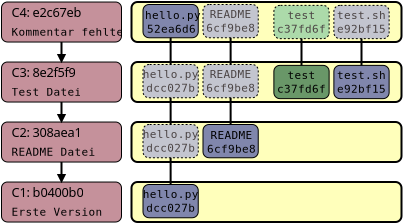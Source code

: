 <?xml version="1.0" encoding="UTF-8"?>
<dia:diagram xmlns:dia="http://www.lysator.liu.se/~alla/dia/">
  <dia:layer name="Background" visible="true" active="true">
    <dia:object type="Standard - Box" version="0" id="O0">
      <dia:attribute name="obj_pos">
        <dia:point val="34.5,-0.5"/>
      </dia:attribute>
      <dia:attribute name="obj_bb">
        <dia:rectangle val="34.45,-0.55;48.05,1.55"/>
      </dia:attribute>
      <dia:attribute name="elem_corner">
        <dia:point val="34.5,-0.5"/>
      </dia:attribute>
      <dia:attribute name="elem_width">
        <dia:real val="13.5"/>
      </dia:attribute>
      <dia:attribute name="elem_height">
        <dia:real val="2"/>
      </dia:attribute>
      <dia:attribute name="border_width">
        <dia:real val="0.1"/>
      </dia:attribute>
      <dia:attribute name="inner_color">
        <dia:color val="#ffffbb"/>
      </dia:attribute>
      <dia:attribute name="show_background">
        <dia:boolean val="true"/>
      </dia:attribute>
      <dia:attribute name="corner_radius">
        <dia:real val="0.3"/>
      </dia:attribute>
    </dia:object>
    <dia:object type="Standard - Box" version="0" id="O1">
      <dia:attribute name="obj_pos">
        <dia:point val="35.075,-0.375"/>
      </dia:attribute>
      <dia:attribute name="obj_bb">
        <dia:rectangle val="35.05,-0.4;37.862,1.312"/>
      </dia:attribute>
      <dia:attribute name="elem_corner">
        <dia:point val="35.075,-0.375"/>
      </dia:attribute>
      <dia:attribute name="elem_width">
        <dia:real val="2.762"/>
      </dia:attribute>
      <dia:attribute name="elem_height">
        <dia:real val="1.662"/>
      </dia:attribute>
      <dia:attribute name="border_width">
        <dia:real val="0.05"/>
      </dia:attribute>
      <dia:attribute name="inner_color">
        <dia:color val="#8086ac"/>
      </dia:attribute>
      <dia:attribute name="show_background">
        <dia:boolean val="true"/>
      </dia:attribute>
      <dia:attribute name="corner_radius">
        <dia:real val="0.3"/>
      </dia:attribute>
    </dia:object>
    <dia:object type="Standard - Text" version="1" id="O2">
      <dia:attribute name="obj_pos">
        <dia:point val="36.5,0.5"/>
      </dia:attribute>
      <dia:attribute name="obj_bb">
        <dia:rectangle val="35.17,-0.167;37.83,1.167"/>
      </dia:attribute>
      <dia:attribute name="text">
        <dia:composite type="text">
          <dia:attribute name="string">
            <dia:string>#hello.py
52ea6d6#</dia:string>
          </dia:attribute>
          <dia:attribute name="font">
            <dia:font family="monospace" style="0" name="Courier"/>
          </dia:attribute>
          <dia:attribute name="height">
            <dia:real val="0.689"/>
          </dia:attribute>
          <dia:attribute name="pos">
            <dia:point val="36.5,0.345"/>
          </dia:attribute>
          <dia:attribute name="color">
            <dia:color val="#000000"/>
          </dia:attribute>
          <dia:attribute name="alignment">
            <dia:enum val="1"/>
          </dia:attribute>
        </dia:composite>
      </dia:attribute>
      <dia:attribute name="valign">
        <dia:enum val="2"/>
      </dia:attribute>
      <dia:connections>
        <dia:connection handle="0" to="O1" connection="8"/>
      </dia:connections>
    </dia:object>
    <dia:object type="Standard - Box" version="0" id="O3">
      <dia:attribute name="obj_pos">
        <dia:point val="28,-0.5"/>
      </dia:attribute>
      <dia:attribute name="obj_bb">
        <dia:rectangle val="27.975,-0.525;34.025,1.525"/>
      </dia:attribute>
      <dia:attribute name="elem_corner">
        <dia:point val="28,-0.5"/>
      </dia:attribute>
      <dia:attribute name="elem_width">
        <dia:real val="6"/>
      </dia:attribute>
      <dia:attribute name="elem_height">
        <dia:real val="2"/>
      </dia:attribute>
      <dia:attribute name="border_width">
        <dia:real val="0.05"/>
      </dia:attribute>
      <dia:attribute name="inner_color">
        <dia:color val="#c5919b"/>
      </dia:attribute>
      <dia:attribute name="show_background">
        <dia:boolean val="true"/>
      </dia:attribute>
      <dia:attribute name="corner_radius">
        <dia:real val="0.3"/>
      </dia:attribute>
    </dia:object>
    <dia:object type="Standard - Text" version="1" id="O4">
      <dia:attribute name="obj_pos">
        <dia:point val="28.5,0"/>
      </dia:attribute>
      <dia:attribute name="obj_bb">
        <dia:rectangle val="28.5,-0.374;32.545,0.374"/>
      </dia:attribute>
      <dia:attribute name="text">
        <dia:composite type="text">
          <dia:attribute name="string">
            <dia:string>#C4: e2c67eb#</dia:string>
          </dia:attribute>
          <dia:attribute name="font">
            <dia:font family="sans" style="0" name="Helvetica"/>
          </dia:attribute>
          <dia:attribute name="height">
            <dia:real val="0.8"/>
          </dia:attribute>
          <dia:attribute name="pos">
            <dia:point val="28.5,0.221"/>
          </dia:attribute>
          <dia:attribute name="color">
            <dia:color val="#000000"/>
          </dia:attribute>
          <dia:attribute name="alignment">
            <dia:enum val="0"/>
          </dia:attribute>
        </dia:composite>
      </dia:attribute>
      <dia:attribute name="valign">
        <dia:enum val="2"/>
      </dia:attribute>
    </dia:object>
    <dia:object type="Standard - Text" version="1" id="O5">
      <dia:attribute name="obj_pos">
        <dia:point val="28.5,1"/>
      </dia:attribute>
      <dia:attribute name="obj_bb">
        <dia:rectangle val="28.5,0.677;33.82,1.323"/>
      </dia:attribute>
      <dia:attribute name="text">
        <dia:composite type="text">
          <dia:attribute name="string">
            <dia:string>#Kommentar fehlte#</dia:string>
          </dia:attribute>
          <dia:attribute name="font">
            <dia:font family="monospace" style="0" name="Courier"/>
          </dia:attribute>
          <dia:attribute name="height">
            <dia:real val="0.689"/>
          </dia:attribute>
          <dia:attribute name="pos">
            <dia:point val="28.5,1.19"/>
          </dia:attribute>
          <dia:attribute name="color">
            <dia:color val="#000000"/>
          </dia:attribute>
          <dia:attribute name="alignment">
            <dia:enum val="0"/>
          </dia:attribute>
        </dia:composite>
      </dia:attribute>
      <dia:attribute name="valign">
        <dia:enum val="2"/>
      </dia:attribute>
    </dia:object>
    <dia:object type="Standard - Box" version="0" id="O6">
      <dia:attribute name="obj_pos">
        <dia:point val="28,2.5"/>
      </dia:attribute>
      <dia:attribute name="obj_bb">
        <dia:rectangle val="27.975,2.475;34.025,4.525"/>
      </dia:attribute>
      <dia:attribute name="elem_corner">
        <dia:point val="28,2.5"/>
      </dia:attribute>
      <dia:attribute name="elem_width">
        <dia:real val="6"/>
      </dia:attribute>
      <dia:attribute name="elem_height">
        <dia:real val="2"/>
      </dia:attribute>
      <dia:attribute name="border_width">
        <dia:real val="0.05"/>
      </dia:attribute>
      <dia:attribute name="inner_color">
        <dia:color val="#c5919b"/>
      </dia:attribute>
      <dia:attribute name="show_background">
        <dia:boolean val="true"/>
      </dia:attribute>
      <dia:attribute name="corner_radius">
        <dia:real val="0.3"/>
      </dia:attribute>
    </dia:object>
    <dia:object type="Standard - Box" version="0" id="O7">
      <dia:attribute name="obj_pos">
        <dia:point val="28,5.5"/>
      </dia:attribute>
      <dia:attribute name="obj_bb">
        <dia:rectangle val="27.975,5.475;34.025,7.525"/>
      </dia:attribute>
      <dia:attribute name="elem_corner">
        <dia:point val="28,5.5"/>
      </dia:attribute>
      <dia:attribute name="elem_width">
        <dia:real val="6"/>
      </dia:attribute>
      <dia:attribute name="elem_height">
        <dia:real val="2"/>
      </dia:attribute>
      <dia:attribute name="border_width">
        <dia:real val="0.05"/>
      </dia:attribute>
      <dia:attribute name="inner_color">
        <dia:color val="#c5919b"/>
      </dia:attribute>
      <dia:attribute name="show_background">
        <dia:boolean val="true"/>
      </dia:attribute>
      <dia:attribute name="corner_radius">
        <dia:real val="0.3"/>
      </dia:attribute>
    </dia:object>
    <dia:object type="Standard - Box" version="0" id="O8">
      <dia:attribute name="obj_pos">
        <dia:point val="28,8.5"/>
      </dia:attribute>
      <dia:attribute name="obj_bb">
        <dia:rectangle val="27.975,8.475;34.025,10.525"/>
      </dia:attribute>
      <dia:attribute name="elem_corner">
        <dia:point val="28,8.5"/>
      </dia:attribute>
      <dia:attribute name="elem_width">
        <dia:real val="6"/>
      </dia:attribute>
      <dia:attribute name="elem_height">
        <dia:real val="2"/>
      </dia:attribute>
      <dia:attribute name="border_width">
        <dia:real val="0.05"/>
      </dia:attribute>
      <dia:attribute name="inner_color">
        <dia:color val="#c5919b"/>
      </dia:attribute>
      <dia:attribute name="show_background">
        <dia:boolean val="true"/>
      </dia:attribute>
      <dia:attribute name="corner_radius">
        <dia:real val="0.3"/>
      </dia:attribute>
    </dia:object>
    <dia:object type="Standard - Text" version="1" id="O9">
      <dia:attribute name="obj_pos">
        <dia:point val="28.5,3"/>
      </dia:attribute>
      <dia:attribute name="obj_bb">
        <dia:rectangle val="28.5,2.626;32.248,3.374"/>
      </dia:attribute>
      <dia:attribute name="text">
        <dia:composite type="text">
          <dia:attribute name="string">
            <dia:string>#C3: 8e2f5f9#</dia:string>
          </dia:attribute>
          <dia:attribute name="font">
            <dia:font family="sans" style="0" name="Helvetica"/>
          </dia:attribute>
          <dia:attribute name="height">
            <dia:real val="0.8"/>
          </dia:attribute>
          <dia:attribute name="pos">
            <dia:point val="28.5,3.221"/>
          </dia:attribute>
          <dia:attribute name="color">
            <dia:color val="#000000"/>
          </dia:attribute>
          <dia:attribute name="alignment">
            <dia:enum val="0"/>
          </dia:attribute>
        </dia:composite>
      </dia:attribute>
      <dia:attribute name="valign">
        <dia:enum val="2"/>
      </dia:attribute>
    </dia:object>
    <dia:object type="Standard - Text" version="1" id="O10">
      <dia:attribute name="obj_pos">
        <dia:point val="28.5,6"/>
      </dia:attribute>
      <dia:attribute name="obj_bb">
        <dia:rectangle val="28.5,5.626;32.583,6.374"/>
      </dia:attribute>
      <dia:attribute name="text">
        <dia:composite type="text">
          <dia:attribute name="string">
            <dia:string>#C2: 308aea1#</dia:string>
          </dia:attribute>
          <dia:attribute name="font">
            <dia:font family="sans" style="0" name="Helvetica"/>
          </dia:attribute>
          <dia:attribute name="height">
            <dia:real val="0.8"/>
          </dia:attribute>
          <dia:attribute name="pos">
            <dia:point val="28.5,6.221"/>
          </dia:attribute>
          <dia:attribute name="color">
            <dia:color val="#000000"/>
          </dia:attribute>
          <dia:attribute name="alignment">
            <dia:enum val="0"/>
          </dia:attribute>
        </dia:composite>
      </dia:attribute>
      <dia:attribute name="valign">
        <dia:enum val="2"/>
      </dia:attribute>
    </dia:object>
    <dia:object type="Standard - Text" version="1" id="O11">
      <dia:attribute name="obj_pos">
        <dia:point val="28.5,9"/>
      </dia:attribute>
      <dia:attribute name="obj_bb">
        <dia:rectangle val="28.5,8.626;32.625,9.374"/>
      </dia:attribute>
      <dia:attribute name="text">
        <dia:composite type="text">
          <dia:attribute name="string">
            <dia:string>#C1: b0400b0#</dia:string>
          </dia:attribute>
          <dia:attribute name="font">
            <dia:font family="sans" style="0" name="Helvetica"/>
          </dia:attribute>
          <dia:attribute name="height">
            <dia:real val="0.8"/>
          </dia:attribute>
          <dia:attribute name="pos">
            <dia:point val="28.5,9.221"/>
          </dia:attribute>
          <dia:attribute name="color">
            <dia:color val="#000000"/>
          </dia:attribute>
          <dia:attribute name="alignment">
            <dia:enum val="0"/>
          </dia:attribute>
        </dia:composite>
      </dia:attribute>
      <dia:attribute name="valign">
        <dia:enum val="2"/>
      </dia:attribute>
    </dia:object>
    <dia:object type="Standard - Text" version="1" id="O12">
      <dia:attribute name="obj_pos">
        <dia:point val="28.5,4"/>
      </dia:attribute>
      <dia:attribute name="obj_bb">
        <dia:rectangle val="28.5,3.678;31.825,4.322"/>
      </dia:attribute>
      <dia:attribute name="text">
        <dia:composite type="text">
          <dia:attribute name="string">
            <dia:string>#Test Datei#</dia:string>
          </dia:attribute>
          <dia:attribute name="font">
            <dia:font family="monospace" style="0" name="Courier"/>
          </dia:attribute>
          <dia:attribute name="height">
            <dia:real val="0.689"/>
          </dia:attribute>
          <dia:attribute name="pos">
            <dia:point val="28.5,4.19"/>
          </dia:attribute>
          <dia:attribute name="color">
            <dia:color val="#000000"/>
          </dia:attribute>
          <dia:attribute name="alignment">
            <dia:enum val="0"/>
          </dia:attribute>
        </dia:composite>
      </dia:attribute>
      <dia:attribute name="valign">
        <dia:enum val="2"/>
      </dia:attribute>
    </dia:object>
    <dia:object type="Standard - Text" version="1" id="O13">
      <dia:attribute name="obj_pos">
        <dia:point val="28.5,7"/>
      </dia:attribute>
      <dia:attribute name="obj_bb">
        <dia:rectangle val="28.5,6.678;32.49,7.322"/>
      </dia:attribute>
      <dia:attribute name="text">
        <dia:composite type="text">
          <dia:attribute name="string">
            <dia:string>#README Datei#</dia:string>
          </dia:attribute>
          <dia:attribute name="font">
            <dia:font family="monospace" style="0" name="Courier"/>
          </dia:attribute>
          <dia:attribute name="height">
            <dia:real val="0.689"/>
          </dia:attribute>
          <dia:attribute name="pos">
            <dia:point val="28.5,7.19"/>
          </dia:attribute>
          <dia:attribute name="color">
            <dia:color val="#000000"/>
          </dia:attribute>
          <dia:attribute name="alignment">
            <dia:enum val="0"/>
          </dia:attribute>
        </dia:composite>
      </dia:attribute>
      <dia:attribute name="valign">
        <dia:enum val="2"/>
      </dia:attribute>
    </dia:object>
    <dia:object type="Standard - Text" version="1" id="O14">
      <dia:attribute name="obj_pos">
        <dia:point val="28.5,10"/>
      </dia:attribute>
      <dia:attribute name="obj_bb">
        <dia:rectangle val="28.5,9.678;32.822,10.322"/>
      </dia:attribute>
      <dia:attribute name="text">
        <dia:composite type="text">
          <dia:attribute name="string">
            <dia:string>#Erste Version#</dia:string>
          </dia:attribute>
          <dia:attribute name="font">
            <dia:font family="monospace" style="0" name="Courier"/>
          </dia:attribute>
          <dia:attribute name="height">
            <dia:real val="0.689"/>
          </dia:attribute>
          <dia:attribute name="pos">
            <dia:point val="28.5,10.19"/>
          </dia:attribute>
          <dia:attribute name="color">
            <dia:color val="#000000"/>
          </dia:attribute>
          <dia:attribute name="alignment">
            <dia:enum val="0"/>
          </dia:attribute>
        </dia:composite>
      </dia:attribute>
      <dia:attribute name="valign">
        <dia:enum val="2"/>
      </dia:attribute>
    </dia:object>
    <dia:object type="Standard - Box" version="0" id="O15">
      <dia:attribute name="obj_pos">
        <dia:point val="38.075,-0.375"/>
      </dia:attribute>
      <dia:attribute name="obj_bb">
        <dia:rectangle val="38.05,-0.4;40.862,1.312"/>
      </dia:attribute>
      <dia:attribute name="elem_corner">
        <dia:point val="38.075,-0.375"/>
      </dia:attribute>
      <dia:attribute name="elem_width">
        <dia:real val="2.762"/>
      </dia:attribute>
      <dia:attribute name="elem_height">
        <dia:real val="1.662"/>
      </dia:attribute>
      <dia:attribute name="border_width">
        <dia:real val="0.05"/>
      </dia:attribute>
      <dia:attribute name="inner_color">
        <dia:color val="#c3c5cf"/>
      </dia:attribute>
      <dia:attribute name="show_background">
        <dia:boolean val="true"/>
      </dia:attribute>
      <dia:attribute name="line_style">
        <dia:enum val="4"/>
      </dia:attribute>
      <dia:attribute name="corner_radius">
        <dia:real val="0.3"/>
      </dia:attribute>
    </dia:object>
    <dia:object type="Standard - Box" version="0" id="O16">
      <dia:attribute name="obj_pos">
        <dia:point val="41.619,-0.331"/>
      </dia:attribute>
      <dia:attribute name="obj_bb">
        <dia:rectangle val="41.594,-0.356;44.406,1.356"/>
      </dia:attribute>
      <dia:attribute name="elem_corner">
        <dia:point val="41.619,-0.331"/>
      </dia:attribute>
      <dia:attribute name="elem_width">
        <dia:real val="2.762"/>
      </dia:attribute>
      <dia:attribute name="elem_height">
        <dia:real val="1.662"/>
      </dia:attribute>
      <dia:attribute name="border_width">
        <dia:real val="0.05"/>
      </dia:attribute>
      <dia:attribute name="inner_color">
        <dia:color val="#acdaaa"/>
      </dia:attribute>
      <dia:attribute name="show_background">
        <dia:boolean val="true"/>
      </dia:attribute>
      <dia:attribute name="line_style">
        <dia:enum val="4"/>
      </dia:attribute>
      <dia:attribute name="corner_radius">
        <dia:real val="0.3"/>
      </dia:attribute>
    </dia:object>
    <dia:object type="Standard - Text" version="1" id="O17">
      <dia:attribute name="obj_pos">
        <dia:point val="43,0.5"/>
      </dia:attribute>
      <dia:attribute name="obj_bb">
        <dia:rectangle val="41.836,-0.167;44.164,1.167"/>
      </dia:attribute>
      <dia:attribute name="text">
        <dia:composite type="text">
          <dia:attribute name="string">
            <dia:string>#test
c37fd6f#</dia:string>
          </dia:attribute>
          <dia:attribute name="font">
            <dia:font family="monospace" style="0" name="Courier"/>
          </dia:attribute>
          <dia:attribute name="height">
            <dia:real val="0.689"/>
          </dia:attribute>
          <dia:attribute name="pos">
            <dia:point val="43,0.345"/>
          </dia:attribute>
          <dia:attribute name="color">
            <dia:color val="#4b4444"/>
          </dia:attribute>
          <dia:attribute name="alignment">
            <dia:enum val="1"/>
          </dia:attribute>
        </dia:composite>
      </dia:attribute>
      <dia:attribute name="valign">
        <dia:enum val="2"/>
      </dia:attribute>
      <dia:connections>
        <dia:connection handle="0" to="O16" connection="8"/>
      </dia:connections>
    </dia:object>
    <dia:object type="Standard - Box" version="0" id="O18">
      <dia:attribute name="obj_pos">
        <dia:point val="34.5,8.5"/>
      </dia:attribute>
      <dia:attribute name="obj_bb">
        <dia:rectangle val="34.45,8.45;48.05,10.55"/>
      </dia:attribute>
      <dia:attribute name="elem_corner">
        <dia:point val="34.5,8.5"/>
      </dia:attribute>
      <dia:attribute name="elem_width">
        <dia:real val="13.5"/>
      </dia:attribute>
      <dia:attribute name="elem_height">
        <dia:real val="2"/>
      </dia:attribute>
      <dia:attribute name="border_width">
        <dia:real val="0.1"/>
      </dia:attribute>
      <dia:attribute name="inner_color">
        <dia:color val="#ffffbb"/>
      </dia:attribute>
      <dia:attribute name="show_background">
        <dia:boolean val="true"/>
      </dia:attribute>
      <dia:attribute name="corner_radius">
        <dia:real val="0.3"/>
      </dia:attribute>
    </dia:object>
    <dia:object type="Standard - Box" version="0" id="O19">
      <dia:attribute name="obj_pos">
        <dia:point val="35.075,8.625"/>
      </dia:attribute>
      <dia:attribute name="obj_bb">
        <dia:rectangle val="35.05,8.6;37.862,10.312"/>
      </dia:attribute>
      <dia:attribute name="elem_corner">
        <dia:point val="35.075,8.625"/>
      </dia:attribute>
      <dia:attribute name="elem_width">
        <dia:real val="2.762"/>
      </dia:attribute>
      <dia:attribute name="elem_height">
        <dia:real val="1.662"/>
      </dia:attribute>
      <dia:attribute name="border_width">
        <dia:real val="0.05"/>
      </dia:attribute>
      <dia:attribute name="inner_color">
        <dia:color val="#8086ac"/>
      </dia:attribute>
      <dia:attribute name="show_background">
        <dia:boolean val="true"/>
      </dia:attribute>
      <dia:attribute name="corner_radius">
        <dia:real val="0.3"/>
      </dia:attribute>
    </dia:object>
    <dia:object type="Standard - Text" version="1" id="O20">
      <dia:attribute name="obj_pos">
        <dia:point val="36.456,9.456"/>
      </dia:attribute>
      <dia:attribute name="obj_bb">
        <dia:rectangle val="35.126,8.789;37.786,10.123"/>
      </dia:attribute>
      <dia:attribute name="text">
        <dia:composite type="text">
          <dia:attribute name="string">
            <dia:string>#hello.py
dcc027b#</dia:string>
          </dia:attribute>
          <dia:attribute name="font">
            <dia:font family="monospace" style="0" name="Courier"/>
          </dia:attribute>
          <dia:attribute name="height">
            <dia:real val="0.689"/>
          </dia:attribute>
          <dia:attribute name="pos">
            <dia:point val="36.456,9.301"/>
          </dia:attribute>
          <dia:attribute name="color">
            <dia:color val="#000000"/>
          </dia:attribute>
          <dia:attribute name="alignment">
            <dia:enum val="1"/>
          </dia:attribute>
        </dia:composite>
      </dia:attribute>
      <dia:attribute name="valign">
        <dia:enum val="2"/>
      </dia:attribute>
      <dia:connections>
        <dia:connection handle="0" to="O19" connection="8"/>
      </dia:connections>
    </dia:object>
    <dia:object type="Standard - Box" version="0" id="O21">
      <dia:attribute name="obj_pos">
        <dia:point val="34.5,2.5"/>
      </dia:attribute>
      <dia:attribute name="obj_bb">
        <dia:rectangle val="34.45,2.45;48.05,4.55"/>
      </dia:attribute>
      <dia:attribute name="elem_corner">
        <dia:point val="34.5,2.5"/>
      </dia:attribute>
      <dia:attribute name="elem_width">
        <dia:real val="13.5"/>
      </dia:attribute>
      <dia:attribute name="elem_height">
        <dia:real val="2"/>
      </dia:attribute>
      <dia:attribute name="border_width">
        <dia:real val="0.1"/>
      </dia:attribute>
      <dia:attribute name="inner_color">
        <dia:color val="#ffffbb"/>
      </dia:attribute>
      <dia:attribute name="show_background">
        <dia:boolean val="true"/>
      </dia:attribute>
      <dia:attribute name="corner_radius">
        <dia:real val="0.3"/>
      </dia:attribute>
    </dia:object>
    <dia:object type="Standard - Box" version="0" id="O22">
      <dia:attribute name="obj_pos">
        <dia:point val="35.075,2.625"/>
      </dia:attribute>
      <dia:attribute name="obj_bb">
        <dia:rectangle val="35.05,2.6;37.862,4.312"/>
      </dia:attribute>
      <dia:attribute name="elem_corner">
        <dia:point val="35.075,2.625"/>
      </dia:attribute>
      <dia:attribute name="elem_width">
        <dia:real val="2.762"/>
      </dia:attribute>
      <dia:attribute name="elem_height">
        <dia:real val="1.662"/>
      </dia:attribute>
      <dia:attribute name="border_width">
        <dia:real val="0.05"/>
      </dia:attribute>
      <dia:attribute name="inner_color">
        <dia:color val="#c3c5cf"/>
      </dia:attribute>
      <dia:attribute name="show_background">
        <dia:boolean val="true"/>
      </dia:attribute>
      <dia:attribute name="line_style">
        <dia:enum val="4"/>
      </dia:attribute>
      <dia:attribute name="corner_radius">
        <dia:real val="0.3"/>
      </dia:attribute>
    </dia:object>
    <dia:object type="Standard - Text" version="1" id="O23">
      <dia:attribute name="obj_pos">
        <dia:point val="36.456,3.456"/>
      </dia:attribute>
      <dia:attribute name="obj_bb">
        <dia:rectangle val="35.126,2.789;37.786,4.123"/>
      </dia:attribute>
      <dia:attribute name="text">
        <dia:composite type="text">
          <dia:attribute name="string">
            <dia:string>#hello.py
dcc027b#</dia:string>
          </dia:attribute>
          <dia:attribute name="font">
            <dia:font family="monospace" style="0" name="Courier"/>
          </dia:attribute>
          <dia:attribute name="height">
            <dia:real val="0.689"/>
          </dia:attribute>
          <dia:attribute name="pos">
            <dia:point val="36.456,3.301"/>
          </dia:attribute>
          <dia:attribute name="color">
            <dia:color val="#4b4444"/>
          </dia:attribute>
          <dia:attribute name="alignment">
            <dia:enum val="1"/>
          </dia:attribute>
        </dia:composite>
      </dia:attribute>
      <dia:attribute name="valign">
        <dia:enum val="2"/>
      </dia:attribute>
      <dia:connections>
        <dia:connection handle="0" to="O22" connection="8"/>
      </dia:connections>
    </dia:object>
    <dia:object type="Standard - Box" version="0" id="O24">
      <dia:attribute name="obj_pos">
        <dia:point val="38.075,2.625"/>
      </dia:attribute>
      <dia:attribute name="obj_bb">
        <dia:rectangle val="38.05,2.6;40.862,4.312"/>
      </dia:attribute>
      <dia:attribute name="elem_corner">
        <dia:point val="38.075,2.625"/>
      </dia:attribute>
      <dia:attribute name="elem_width">
        <dia:real val="2.762"/>
      </dia:attribute>
      <dia:attribute name="elem_height">
        <dia:real val="1.662"/>
      </dia:attribute>
      <dia:attribute name="border_width">
        <dia:real val="0.05"/>
      </dia:attribute>
      <dia:attribute name="inner_color">
        <dia:color val="#c3c5cf"/>
      </dia:attribute>
      <dia:attribute name="show_background">
        <dia:boolean val="true"/>
      </dia:attribute>
      <dia:attribute name="line_style">
        <dia:enum val="4"/>
      </dia:attribute>
      <dia:attribute name="corner_radius">
        <dia:real val="0.3"/>
      </dia:attribute>
    </dia:object>
    <dia:object type="Standard - Box" version="0" id="O25">
      <dia:attribute name="obj_pos">
        <dia:point val="44.619,2.669"/>
      </dia:attribute>
      <dia:attribute name="obj_bb">
        <dia:rectangle val="44.594,2.644;47.406,4.356"/>
      </dia:attribute>
      <dia:attribute name="elem_corner">
        <dia:point val="44.619,2.669"/>
      </dia:attribute>
      <dia:attribute name="elem_width">
        <dia:real val="2.762"/>
      </dia:attribute>
      <dia:attribute name="elem_height">
        <dia:real val="1.662"/>
      </dia:attribute>
      <dia:attribute name="border_width">
        <dia:real val="0.05"/>
      </dia:attribute>
      <dia:attribute name="inner_color">
        <dia:color val="#8086ac"/>
      </dia:attribute>
      <dia:attribute name="show_background">
        <dia:boolean val="true"/>
      </dia:attribute>
      <dia:attribute name="corner_radius">
        <dia:real val="0.3"/>
      </dia:attribute>
    </dia:object>
    <dia:object type="Standard - Text" version="1" id="O26">
      <dia:attribute name="obj_pos">
        <dia:point val="46,3.5"/>
      </dia:attribute>
      <dia:attribute name="obj_bb">
        <dia:rectangle val="44.836,2.833;47.164,4.167"/>
      </dia:attribute>
      <dia:attribute name="text">
        <dia:composite type="text">
          <dia:attribute name="string">
            <dia:string>#test.sh
e92bf15#</dia:string>
          </dia:attribute>
          <dia:attribute name="font">
            <dia:font family="monospace" style="0" name="Courier"/>
          </dia:attribute>
          <dia:attribute name="height">
            <dia:real val="0.689"/>
          </dia:attribute>
          <dia:attribute name="pos">
            <dia:point val="46,3.345"/>
          </dia:attribute>
          <dia:attribute name="color">
            <dia:color val="#000000"/>
          </dia:attribute>
          <dia:attribute name="alignment">
            <dia:enum val="1"/>
          </dia:attribute>
        </dia:composite>
      </dia:attribute>
      <dia:attribute name="valign">
        <dia:enum val="2"/>
      </dia:attribute>
      <dia:connections>
        <dia:connection handle="0" to="O25" connection="8"/>
      </dia:connections>
    </dia:object>
    <dia:object type="Standard - Box" version="0" id="O27">
      <dia:attribute name="obj_pos">
        <dia:point val="34.5,5.5"/>
      </dia:attribute>
      <dia:attribute name="obj_bb">
        <dia:rectangle val="34.45,5.45;48.05,7.55"/>
      </dia:attribute>
      <dia:attribute name="elem_corner">
        <dia:point val="34.5,5.5"/>
      </dia:attribute>
      <dia:attribute name="elem_width">
        <dia:real val="13.5"/>
      </dia:attribute>
      <dia:attribute name="elem_height">
        <dia:real val="2"/>
      </dia:attribute>
      <dia:attribute name="border_width">
        <dia:real val="0.1"/>
      </dia:attribute>
      <dia:attribute name="inner_color">
        <dia:color val="#ffffbb"/>
      </dia:attribute>
      <dia:attribute name="show_background">
        <dia:boolean val="true"/>
      </dia:attribute>
      <dia:attribute name="corner_radius">
        <dia:real val="0.3"/>
      </dia:attribute>
    </dia:object>
    <dia:object type="Standard - Box" version="0" id="O28">
      <dia:attribute name="obj_pos">
        <dia:point val="35.075,5.625"/>
      </dia:attribute>
      <dia:attribute name="obj_bb">
        <dia:rectangle val="35.05,5.6;37.862,7.312"/>
      </dia:attribute>
      <dia:attribute name="elem_corner">
        <dia:point val="35.075,5.625"/>
      </dia:attribute>
      <dia:attribute name="elem_width">
        <dia:real val="2.762"/>
      </dia:attribute>
      <dia:attribute name="elem_height">
        <dia:real val="1.662"/>
      </dia:attribute>
      <dia:attribute name="border_width">
        <dia:real val="0.05"/>
      </dia:attribute>
      <dia:attribute name="inner_color">
        <dia:color val="#c3c5cf"/>
      </dia:attribute>
      <dia:attribute name="show_background">
        <dia:boolean val="true"/>
      </dia:attribute>
      <dia:attribute name="line_style">
        <dia:enum val="4"/>
      </dia:attribute>
      <dia:attribute name="corner_radius">
        <dia:real val="0.3"/>
      </dia:attribute>
    </dia:object>
    <dia:object type="Standard - Text" version="1" id="O29">
      <dia:attribute name="obj_pos">
        <dia:point val="36.456,6.456"/>
      </dia:attribute>
      <dia:attribute name="obj_bb">
        <dia:rectangle val="35.126,5.789;37.786,7.123"/>
      </dia:attribute>
      <dia:attribute name="text">
        <dia:composite type="text">
          <dia:attribute name="string">
            <dia:string>#hello.py
dcc027b#</dia:string>
          </dia:attribute>
          <dia:attribute name="font">
            <dia:font family="monospace" style="0" name="Courier"/>
          </dia:attribute>
          <dia:attribute name="height">
            <dia:real val="0.689"/>
          </dia:attribute>
          <dia:attribute name="pos">
            <dia:point val="36.456,6.301"/>
          </dia:attribute>
          <dia:attribute name="color">
            <dia:color val="#4b4444"/>
          </dia:attribute>
          <dia:attribute name="alignment">
            <dia:enum val="1"/>
          </dia:attribute>
        </dia:composite>
      </dia:attribute>
      <dia:attribute name="valign">
        <dia:enum val="2"/>
      </dia:attribute>
      <dia:connections>
        <dia:connection handle="0" to="O28" connection="8"/>
      </dia:connections>
    </dia:object>
    <dia:object type="Standard - Box" version="0" id="O30">
      <dia:attribute name="obj_pos">
        <dia:point val="38.075,5.625"/>
      </dia:attribute>
      <dia:attribute name="obj_bb">
        <dia:rectangle val="38.05,5.6;40.862,7.312"/>
      </dia:attribute>
      <dia:attribute name="elem_corner">
        <dia:point val="38.075,5.625"/>
      </dia:attribute>
      <dia:attribute name="elem_width">
        <dia:real val="2.762"/>
      </dia:attribute>
      <dia:attribute name="elem_height">
        <dia:real val="1.662"/>
      </dia:attribute>
      <dia:attribute name="border_width">
        <dia:real val="0.05"/>
      </dia:attribute>
      <dia:attribute name="inner_color">
        <dia:color val="#8086ac"/>
      </dia:attribute>
      <dia:attribute name="show_background">
        <dia:boolean val="true"/>
      </dia:attribute>
      <dia:attribute name="corner_radius">
        <dia:real val="0.3"/>
      </dia:attribute>
    </dia:object>
    <dia:object type="Standard - Text" version="1" id="O31">
      <dia:attribute name="obj_pos">
        <dia:point val="39.5,6.5"/>
      </dia:attribute>
      <dia:attribute name="obj_bb">
        <dia:rectangle val="38.336,5.833;40.664,7.167"/>
      </dia:attribute>
      <dia:attribute name="text">
        <dia:composite type="text">
          <dia:attribute name="string">
            <dia:string>#README
6cf9be8#</dia:string>
          </dia:attribute>
          <dia:attribute name="font">
            <dia:font family="monospace" style="0" name="Courier"/>
          </dia:attribute>
          <dia:attribute name="height">
            <dia:real val="0.689"/>
          </dia:attribute>
          <dia:attribute name="pos">
            <dia:point val="39.5,6.345"/>
          </dia:attribute>
          <dia:attribute name="color">
            <dia:color val="#000000"/>
          </dia:attribute>
          <dia:attribute name="alignment">
            <dia:enum val="1"/>
          </dia:attribute>
        </dia:composite>
      </dia:attribute>
      <dia:attribute name="valign">
        <dia:enum val="2"/>
      </dia:attribute>
      <dia:connections>
        <dia:connection handle="0" to="O30" connection="8"/>
      </dia:connections>
    </dia:object>
    <dia:object type="Standard - Text" version="1" id="O32">
      <dia:attribute name="obj_pos">
        <dia:point val="39.456,0.456"/>
      </dia:attribute>
      <dia:attribute name="obj_bb">
        <dia:rectangle val="38.292,-0.211;40.62,1.123"/>
      </dia:attribute>
      <dia:attribute name="text">
        <dia:composite type="text">
          <dia:attribute name="string">
            <dia:string>#README
6cf9be8#</dia:string>
          </dia:attribute>
          <dia:attribute name="font">
            <dia:font family="monospace" style="0" name="Courier"/>
          </dia:attribute>
          <dia:attribute name="height">
            <dia:real val="0.689"/>
          </dia:attribute>
          <dia:attribute name="pos">
            <dia:point val="39.456,0.301"/>
          </dia:attribute>
          <dia:attribute name="color">
            <dia:color val="#4b4444"/>
          </dia:attribute>
          <dia:attribute name="alignment">
            <dia:enum val="1"/>
          </dia:attribute>
        </dia:composite>
      </dia:attribute>
      <dia:attribute name="valign">
        <dia:enum val="2"/>
      </dia:attribute>
      <dia:connections>
        <dia:connection handle="0" to="O15" connection="8"/>
      </dia:connections>
    </dia:object>
    <dia:object type="Standard - Text" version="1" id="O33">
      <dia:attribute name="obj_pos">
        <dia:point val="39.456,3.456"/>
      </dia:attribute>
      <dia:attribute name="obj_bb">
        <dia:rectangle val="38.292,2.789;40.62,4.123"/>
      </dia:attribute>
      <dia:attribute name="text">
        <dia:composite type="text">
          <dia:attribute name="string">
            <dia:string>#README
6cf9be8#</dia:string>
          </dia:attribute>
          <dia:attribute name="font">
            <dia:font family="monospace" style="0" name="Courier"/>
          </dia:attribute>
          <dia:attribute name="height">
            <dia:real val="0.689"/>
          </dia:attribute>
          <dia:attribute name="pos">
            <dia:point val="39.456,3.301"/>
          </dia:attribute>
          <dia:attribute name="color">
            <dia:color val="#4b4444"/>
          </dia:attribute>
          <dia:attribute name="alignment">
            <dia:enum val="1"/>
          </dia:attribute>
        </dia:composite>
      </dia:attribute>
      <dia:attribute name="valign">
        <dia:enum val="2"/>
      </dia:attribute>
      <dia:connections>
        <dia:connection handle="0" to="O24" connection="8"/>
      </dia:connections>
    </dia:object>
    <dia:object type="Standard - Box" version="0" id="O34">
      <dia:attribute name="obj_pos">
        <dia:point val="44.619,-0.331"/>
      </dia:attribute>
      <dia:attribute name="obj_bb">
        <dia:rectangle val="44.594,-0.356;47.406,1.356"/>
      </dia:attribute>
      <dia:attribute name="elem_corner">
        <dia:point val="44.619,-0.331"/>
      </dia:attribute>
      <dia:attribute name="elem_width">
        <dia:real val="2.762"/>
      </dia:attribute>
      <dia:attribute name="elem_height">
        <dia:real val="1.662"/>
      </dia:attribute>
      <dia:attribute name="border_width">
        <dia:real val="0.05"/>
      </dia:attribute>
      <dia:attribute name="inner_color">
        <dia:color val="#c3c5cf"/>
      </dia:attribute>
      <dia:attribute name="show_background">
        <dia:boolean val="true"/>
      </dia:attribute>
      <dia:attribute name="line_style">
        <dia:enum val="4"/>
      </dia:attribute>
      <dia:attribute name="corner_radius">
        <dia:real val="0.3"/>
      </dia:attribute>
    </dia:object>
    <dia:object type="Standard - Text" version="1" id="O35">
      <dia:attribute name="obj_pos">
        <dia:point val="46,0.5"/>
      </dia:attribute>
      <dia:attribute name="obj_bb">
        <dia:rectangle val="44.836,-0.167;47.164,1.167"/>
      </dia:attribute>
      <dia:attribute name="text">
        <dia:composite type="text">
          <dia:attribute name="string">
            <dia:string>#test.sh
e92bf15#</dia:string>
          </dia:attribute>
          <dia:attribute name="font">
            <dia:font family="monospace" style="0" name="Courier"/>
          </dia:attribute>
          <dia:attribute name="height">
            <dia:real val="0.689"/>
          </dia:attribute>
          <dia:attribute name="pos">
            <dia:point val="46,0.345"/>
          </dia:attribute>
          <dia:attribute name="color">
            <dia:color val="#4b4444"/>
          </dia:attribute>
          <dia:attribute name="alignment">
            <dia:enum val="1"/>
          </dia:attribute>
        </dia:composite>
      </dia:attribute>
      <dia:attribute name="valign">
        <dia:enum val="2"/>
      </dia:attribute>
      <dia:connections>
        <dia:connection handle="0" to="O34" connection="8"/>
      </dia:connections>
    </dia:object>
    <dia:object type="Standard - Box" version="0" id="O36">
      <dia:attribute name="obj_pos">
        <dia:point val="41.619,2.669"/>
      </dia:attribute>
      <dia:attribute name="obj_bb">
        <dia:rectangle val="41.594,2.644;44.406,4.356"/>
      </dia:attribute>
      <dia:attribute name="elem_corner">
        <dia:point val="41.619,2.669"/>
      </dia:attribute>
      <dia:attribute name="elem_width">
        <dia:real val="2.762"/>
      </dia:attribute>
      <dia:attribute name="elem_height">
        <dia:real val="1.662"/>
      </dia:attribute>
      <dia:attribute name="border_width">
        <dia:real val="0.05"/>
      </dia:attribute>
      <dia:attribute name="inner_color">
        <dia:color val="#699768"/>
      </dia:attribute>
      <dia:attribute name="show_background">
        <dia:boolean val="true"/>
      </dia:attribute>
      <dia:attribute name="corner_radius">
        <dia:real val="0.3"/>
      </dia:attribute>
    </dia:object>
    <dia:object type="Standard - Text" version="1" id="O37">
      <dia:attribute name="obj_pos">
        <dia:point val="43,3.5"/>
      </dia:attribute>
      <dia:attribute name="obj_bb">
        <dia:rectangle val="41.836,2.833;44.164,4.167"/>
      </dia:attribute>
      <dia:attribute name="text">
        <dia:composite type="text">
          <dia:attribute name="string">
            <dia:string>#test
c37fd6f#</dia:string>
          </dia:attribute>
          <dia:attribute name="font">
            <dia:font family="monospace" style="0" name="Courier"/>
          </dia:attribute>
          <dia:attribute name="height">
            <dia:real val="0.689"/>
          </dia:attribute>
          <dia:attribute name="pos">
            <dia:point val="43,3.345"/>
          </dia:attribute>
          <dia:attribute name="color">
            <dia:color val="#000000"/>
          </dia:attribute>
          <dia:attribute name="alignment">
            <dia:enum val="1"/>
          </dia:attribute>
        </dia:composite>
      </dia:attribute>
      <dia:attribute name="valign">
        <dia:enum val="2"/>
      </dia:attribute>
      <dia:connections>
        <dia:connection handle="0" to="O36" connection="8"/>
      </dia:connections>
    </dia:object>
    <dia:object type="Standard - Line" version="0" id="O38">
      <dia:attribute name="obj_pos">
        <dia:point val="36.456,8.625"/>
      </dia:attribute>
      <dia:attribute name="obj_bb">
        <dia:rectangle val="36.406,7.237;36.506,8.675"/>
      </dia:attribute>
      <dia:attribute name="conn_endpoints">
        <dia:point val="36.456,8.625"/>
        <dia:point val="36.456,7.287"/>
      </dia:attribute>
      <dia:attribute name="numcp">
        <dia:int val="1"/>
      </dia:attribute>
      <dia:connections>
        <dia:connection handle="0" to="O19" connection="1"/>
        <dia:connection handle="1" to="O28" connection="6"/>
      </dia:connections>
    </dia:object>
    <dia:object type="Standard - Line" version="0" id="O39">
      <dia:attribute name="obj_pos">
        <dia:point val="36.456,5.625"/>
      </dia:attribute>
      <dia:attribute name="obj_bb">
        <dia:rectangle val="36.406,4.237;36.506,5.675"/>
      </dia:attribute>
      <dia:attribute name="conn_endpoints">
        <dia:point val="36.456,5.625"/>
        <dia:point val="36.456,4.287"/>
      </dia:attribute>
      <dia:attribute name="numcp">
        <dia:int val="1"/>
      </dia:attribute>
      <dia:connections>
        <dia:connection handle="0" to="O28" connection="1"/>
        <dia:connection handle="1" to="O22" connection="6"/>
      </dia:connections>
    </dia:object>
    <dia:object type="Standard - Line" version="0" id="O40">
      <dia:attribute name="obj_pos">
        <dia:point val="36.456,2.625"/>
      </dia:attribute>
      <dia:attribute name="obj_bb">
        <dia:rectangle val="36.406,1.237;36.506,2.675"/>
      </dia:attribute>
      <dia:attribute name="conn_endpoints">
        <dia:point val="36.456,2.625"/>
        <dia:point val="36.456,1.287"/>
      </dia:attribute>
      <dia:attribute name="numcp">
        <dia:int val="1"/>
      </dia:attribute>
      <dia:connections>
        <dia:connection handle="0" to="O22" connection="1"/>
        <dia:connection handle="1" to="O1" connection="6"/>
      </dia:connections>
    </dia:object>
    <dia:object type="Standard - Line" version="0" id="O41">
      <dia:attribute name="obj_pos">
        <dia:point val="39.456,2.625"/>
      </dia:attribute>
      <dia:attribute name="obj_bb">
        <dia:rectangle val="39.406,1.237;39.506,2.675"/>
      </dia:attribute>
      <dia:attribute name="conn_endpoints">
        <dia:point val="39.456,2.625"/>
        <dia:point val="39.456,1.287"/>
      </dia:attribute>
      <dia:attribute name="numcp">
        <dia:int val="1"/>
      </dia:attribute>
      <dia:connections>
        <dia:connection handle="0" to="O24" connection="1"/>
        <dia:connection handle="1" to="O15" connection="6"/>
      </dia:connections>
    </dia:object>
    <dia:object type="Standard - Line" version="0" id="O42">
      <dia:attribute name="obj_pos">
        <dia:point val="39.456,5.625"/>
      </dia:attribute>
      <dia:attribute name="obj_bb">
        <dia:rectangle val="39.406,4.237;39.506,5.675"/>
      </dia:attribute>
      <dia:attribute name="conn_endpoints">
        <dia:point val="39.456,5.625"/>
        <dia:point val="39.456,4.287"/>
      </dia:attribute>
      <dia:attribute name="numcp">
        <dia:int val="1"/>
      </dia:attribute>
      <dia:connections>
        <dia:connection handle="0" to="O30" connection="1"/>
        <dia:connection handle="1" to="O24" connection="6"/>
      </dia:connections>
    </dia:object>
    <dia:object type="Standard - Line" version="0" id="O43">
      <dia:attribute name="obj_pos">
        <dia:point val="43,2.669"/>
      </dia:attribute>
      <dia:attribute name="obj_bb">
        <dia:rectangle val="42.95,1.281;43.05,2.719"/>
      </dia:attribute>
      <dia:attribute name="conn_endpoints">
        <dia:point val="43,2.669"/>
        <dia:point val="43,1.331"/>
      </dia:attribute>
      <dia:attribute name="numcp">
        <dia:int val="1"/>
      </dia:attribute>
      <dia:connections>
        <dia:connection handle="0" to="O36" connection="1"/>
        <dia:connection handle="1" to="O16" connection="6"/>
      </dia:connections>
    </dia:object>
    <dia:object type="Standard - Line" version="0" id="O44">
      <dia:attribute name="obj_pos">
        <dia:point val="46,2.669"/>
      </dia:attribute>
      <dia:attribute name="obj_bb">
        <dia:rectangle val="45.95,1.281;46.05,2.719"/>
      </dia:attribute>
      <dia:attribute name="conn_endpoints">
        <dia:point val="46,2.669"/>
        <dia:point val="46,1.331"/>
      </dia:attribute>
      <dia:attribute name="numcp">
        <dia:int val="1"/>
      </dia:attribute>
      <dia:connections>
        <dia:connection handle="0" to="O25" connection="1"/>
        <dia:connection handle="1" to="O34" connection="6"/>
      </dia:connections>
    </dia:object>
    <dia:object type="Standard - Line" version="0" id="O45">
      <dia:attribute name="obj_pos">
        <dia:point val="31,1.5"/>
      </dia:attribute>
      <dia:attribute name="obj_bb">
        <dia:rectangle val="30.769,1.45;31.231,2.612"/>
      </dia:attribute>
      <dia:attribute name="conn_endpoints">
        <dia:point val="31,1.5"/>
        <dia:point val="31,2.5"/>
      </dia:attribute>
      <dia:attribute name="numcp">
        <dia:int val="1"/>
      </dia:attribute>
      <dia:attribute name="line_width">
        <dia:real val="0.1"/>
      </dia:attribute>
      <dia:attribute name="end_arrow">
        <dia:enum val="3"/>
      </dia:attribute>
      <dia:attribute name="end_arrow_length">
        <dia:real val="0.3"/>
      </dia:attribute>
      <dia:attribute name="end_arrow_width">
        <dia:real val="0.3"/>
      </dia:attribute>
      <dia:connections>
        <dia:connection handle="0" to="O3" connection="6"/>
        <dia:connection handle="1" to="O6" connection="1"/>
      </dia:connections>
    </dia:object>
    <dia:object type="Standard - Line" version="0" id="O46">
      <dia:attribute name="obj_pos">
        <dia:point val="31,4.5"/>
      </dia:attribute>
      <dia:attribute name="obj_bb">
        <dia:rectangle val="30.769,4.45;31.231,5.612"/>
      </dia:attribute>
      <dia:attribute name="conn_endpoints">
        <dia:point val="31,4.5"/>
        <dia:point val="31,5.5"/>
      </dia:attribute>
      <dia:attribute name="numcp">
        <dia:int val="1"/>
      </dia:attribute>
      <dia:attribute name="line_width">
        <dia:real val="0.1"/>
      </dia:attribute>
      <dia:attribute name="end_arrow">
        <dia:enum val="3"/>
      </dia:attribute>
      <dia:attribute name="end_arrow_length">
        <dia:real val="0.3"/>
      </dia:attribute>
      <dia:attribute name="end_arrow_width">
        <dia:real val="0.3"/>
      </dia:attribute>
      <dia:connections>
        <dia:connection handle="0" to="O6" connection="6"/>
        <dia:connection handle="1" to="O7" connection="1"/>
      </dia:connections>
    </dia:object>
    <dia:object type="Standard - Line" version="0" id="O47">
      <dia:attribute name="obj_pos">
        <dia:point val="31,7.5"/>
      </dia:attribute>
      <dia:attribute name="obj_bb">
        <dia:rectangle val="30.769,7.45;31.231,8.612"/>
      </dia:attribute>
      <dia:attribute name="conn_endpoints">
        <dia:point val="31,7.5"/>
        <dia:point val="31,8.5"/>
      </dia:attribute>
      <dia:attribute name="numcp">
        <dia:int val="1"/>
      </dia:attribute>
      <dia:attribute name="line_width">
        <dia:real val="0.1"/>
      </dia:attribute>
      <dia:attribute name="end_arrow">
        <dia:enum val="3"/>
      </dia:attribute>
      <dia:attribute name="end_arrow_length">
        <dia:real val="0.3"/>
      </dia:attribute>
      <dia:attribute name="end_arrow_width">
        <dia:real val="0.3"/>
      </dia:attribute>
      <dia:connections>
        <dia:connection handle="0" to="O7" connection="6"/>
        <dia:connection handle="1" to="O8" connection="1"/>
      </dia:connections>
    </dia:object>
  </dia:layer>
</dia:diagram>
